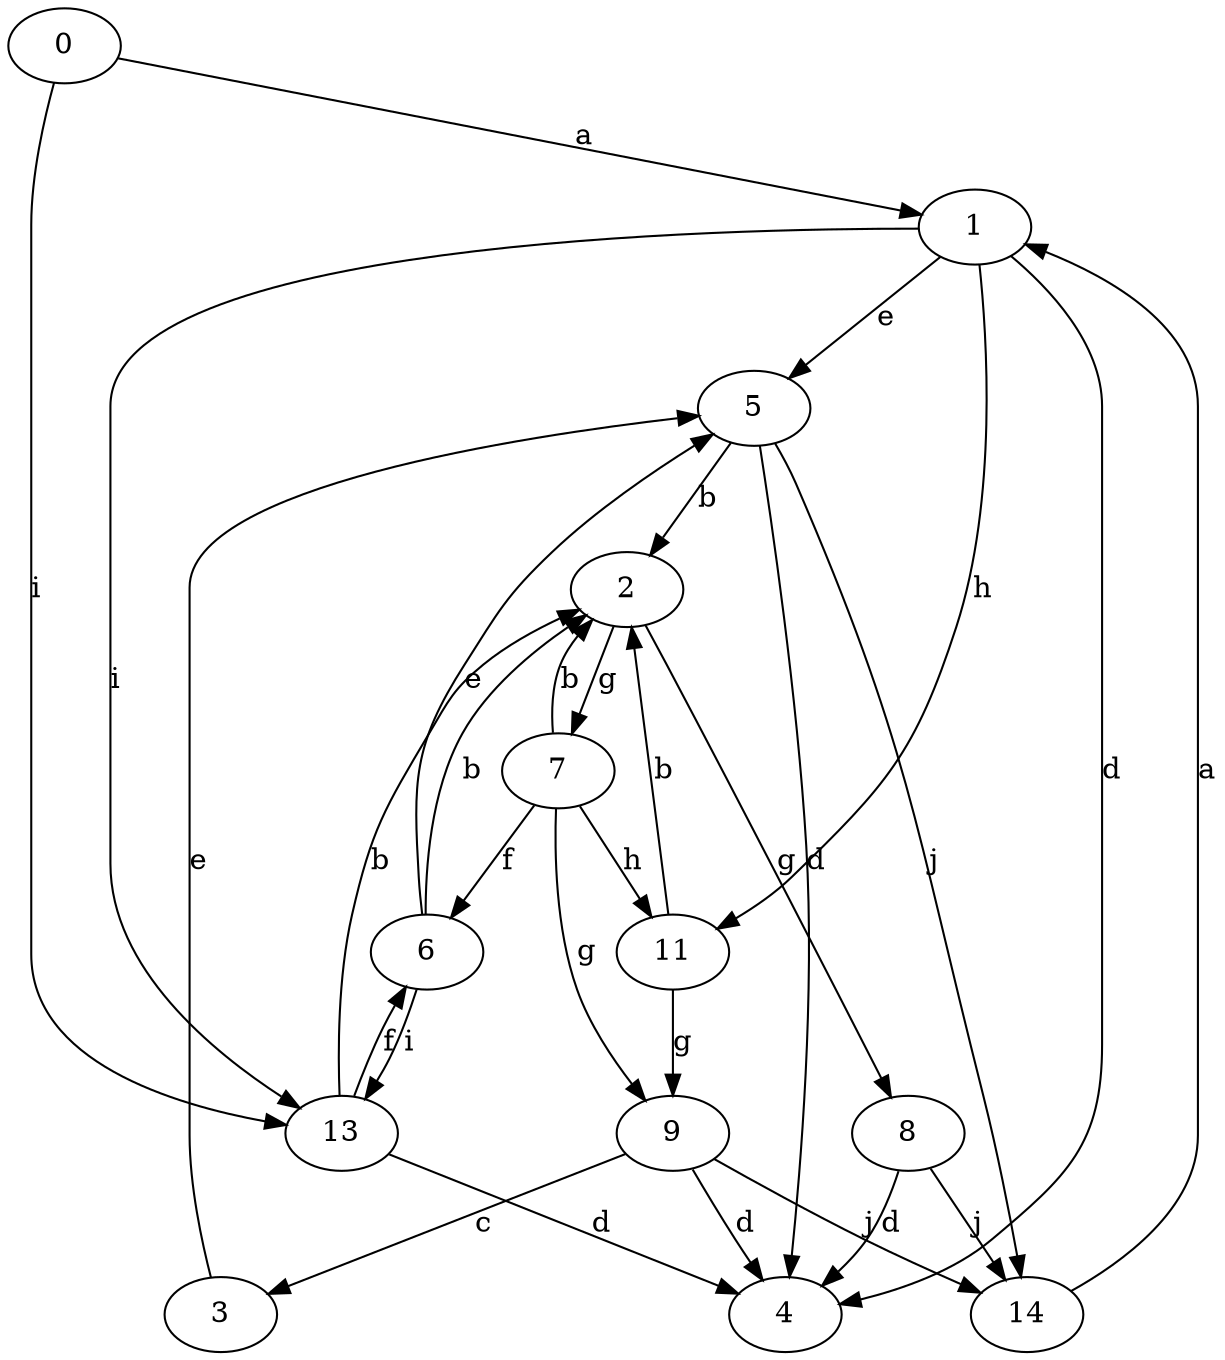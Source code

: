 strict digraph  {
0;
1;
2;
3;
4;
5;
6;
7;
8;
9;
11;
13;
14;
0 -> 1  [label=a];
0 -> 13  [label=i];
1 -> 4  [label=d];
1 -> 5  [label=e];
1 -> 11  [label=h];
1 -> 13  [label=i];
2 -> 7  [label=g];
2 -> 8  [label=g];
3 -> 5  [label=e];
5 -> 2  [label=b];
5 -> 4  [label=d];
5 -> 14  [label=j];
6 -> 2  [label=b];
6 -> 5  [label=e];
6 -> 13  [label=i];
7 -> 2  [label=b];
7 -> 6  [label=f];
7 -> 9  [label=g];
7 -> 11  [label=h];
8 -> 4  [label=d];
8 -> 14  [label=j];
9 -> 3  [label=c];
9 -> 4  [label=d];
9 -> 14  [label=j];
11 -> 2  [label=b];
11 -> 9  [label=g];
13 -> 2  [label=b];
13 -> 4  [label=d];
13 -> 6  [label=f];
14 -> 1  [label=a];
}
